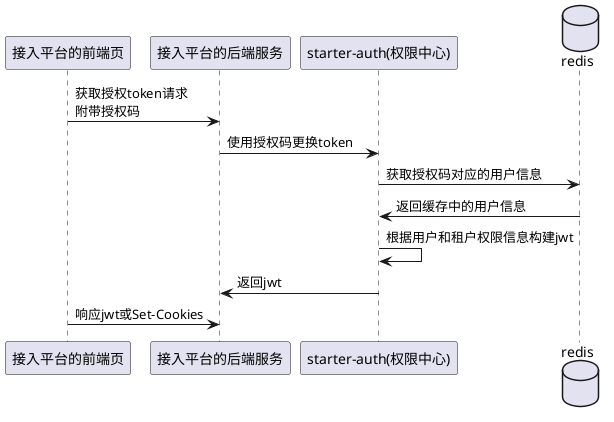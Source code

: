 @startuml

participant "接入平台的前端页"
participant "接入平台的后端服务"
participant "starter-auth(权限中心)"
database "redis"

"接入平台的前端页" -> "接入平台的后端服务" : \
获取授权token请求\n\
附带授权码

"接入平台的后端服务" -> "starter-auth(权限中心)" : \
使用授权码更换token

"starter-auth(权限中心)" -> "redis" : \
获取授权码对应的用户信息

"starter-auth(权限中心)" <- "redis" : \
返回缓存中的用户信息

"starter-auth(权限中心)" -> "starter-auth(权限中心)" : \
根据用户和租户权限信息构建jwt

"接入平台的后端服务" <- "starter-auth(权限中心)" : \
返回jwt

"接入平台的前端页" -> "接入平台的后端服务" : \
响应jwt或Set-Cookies

@enduml